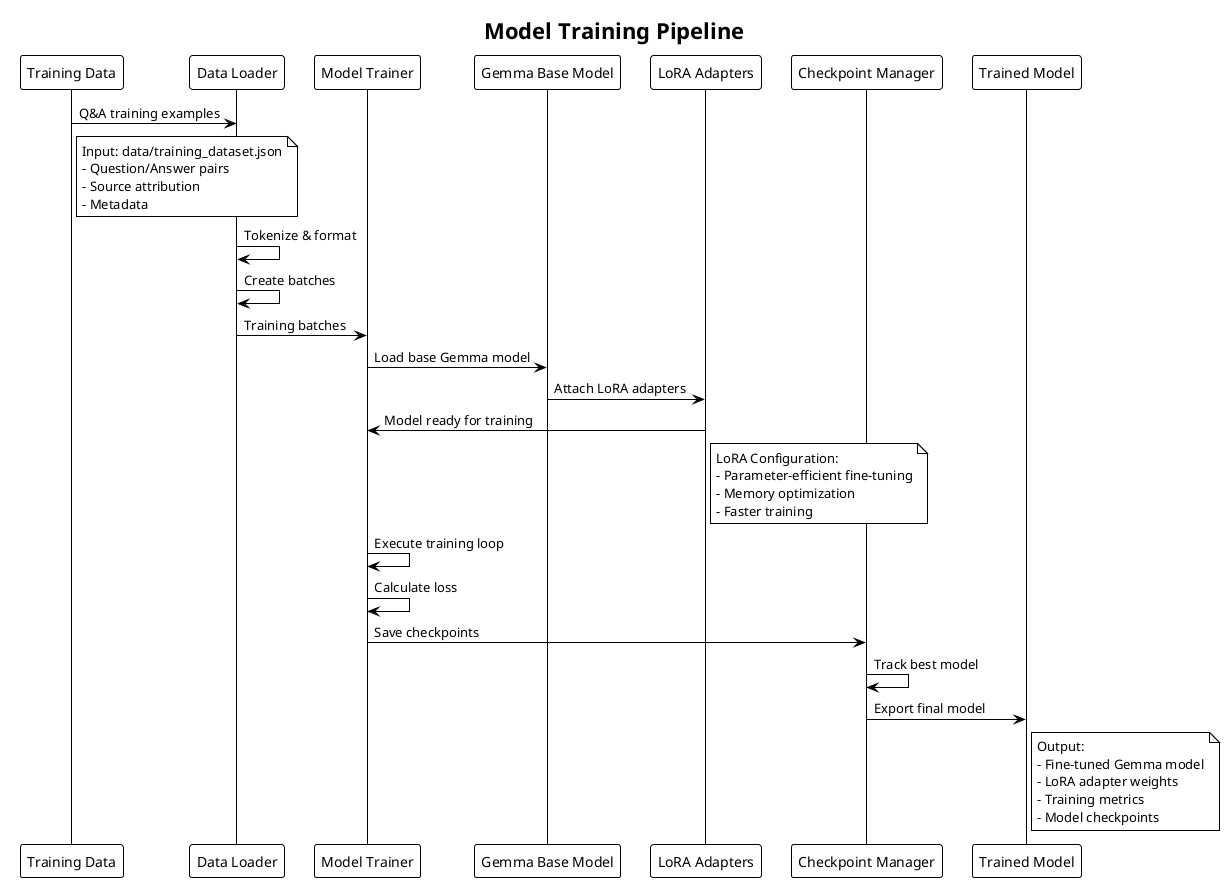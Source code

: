 @startuml Model_Training_Pipeline
!theme plain
title Model Training Pipeline

participant "Training Data" as TD
participant "Data Loader" as DL
participant "Model Trainer" as MT
participant "Gemma Base Model" as GM
participant "LoRA Adapters" as LA
participant "Checkpoint Manager" as CM
participant "Trained Model" as TM

TD -> DL: Q&A training examples
note right of TD
  Input: data/training_dataset.json
  - Question/Answer pairs
  - Source attribution
  - Metadata
end note

DL -> DL: Tokenize & format
DL -> DL: Create batches
DL -> MT: Training batches

MT -> GM: Load base Gemma model
GM -> LA: Attach LoRA adapters
LA -> MT: Model ready for training

note right of LA
  LoRA Configuration:
  - Parameter-efficient fine-tuning
  - Memory optimization
  - Faster training
end note

MT -> MT: Execute training loop
MT -> MT: Calculate loss
MT -> CM: Save checkpoints

CM -> CM: Track best model
CM -> TM: Export final model

note right of TM
  Output:
  - Fine-tuned Gemma model
  - LoRA adapter weights
  - Training metrics
  - Model checkpoints
end note

@enduml